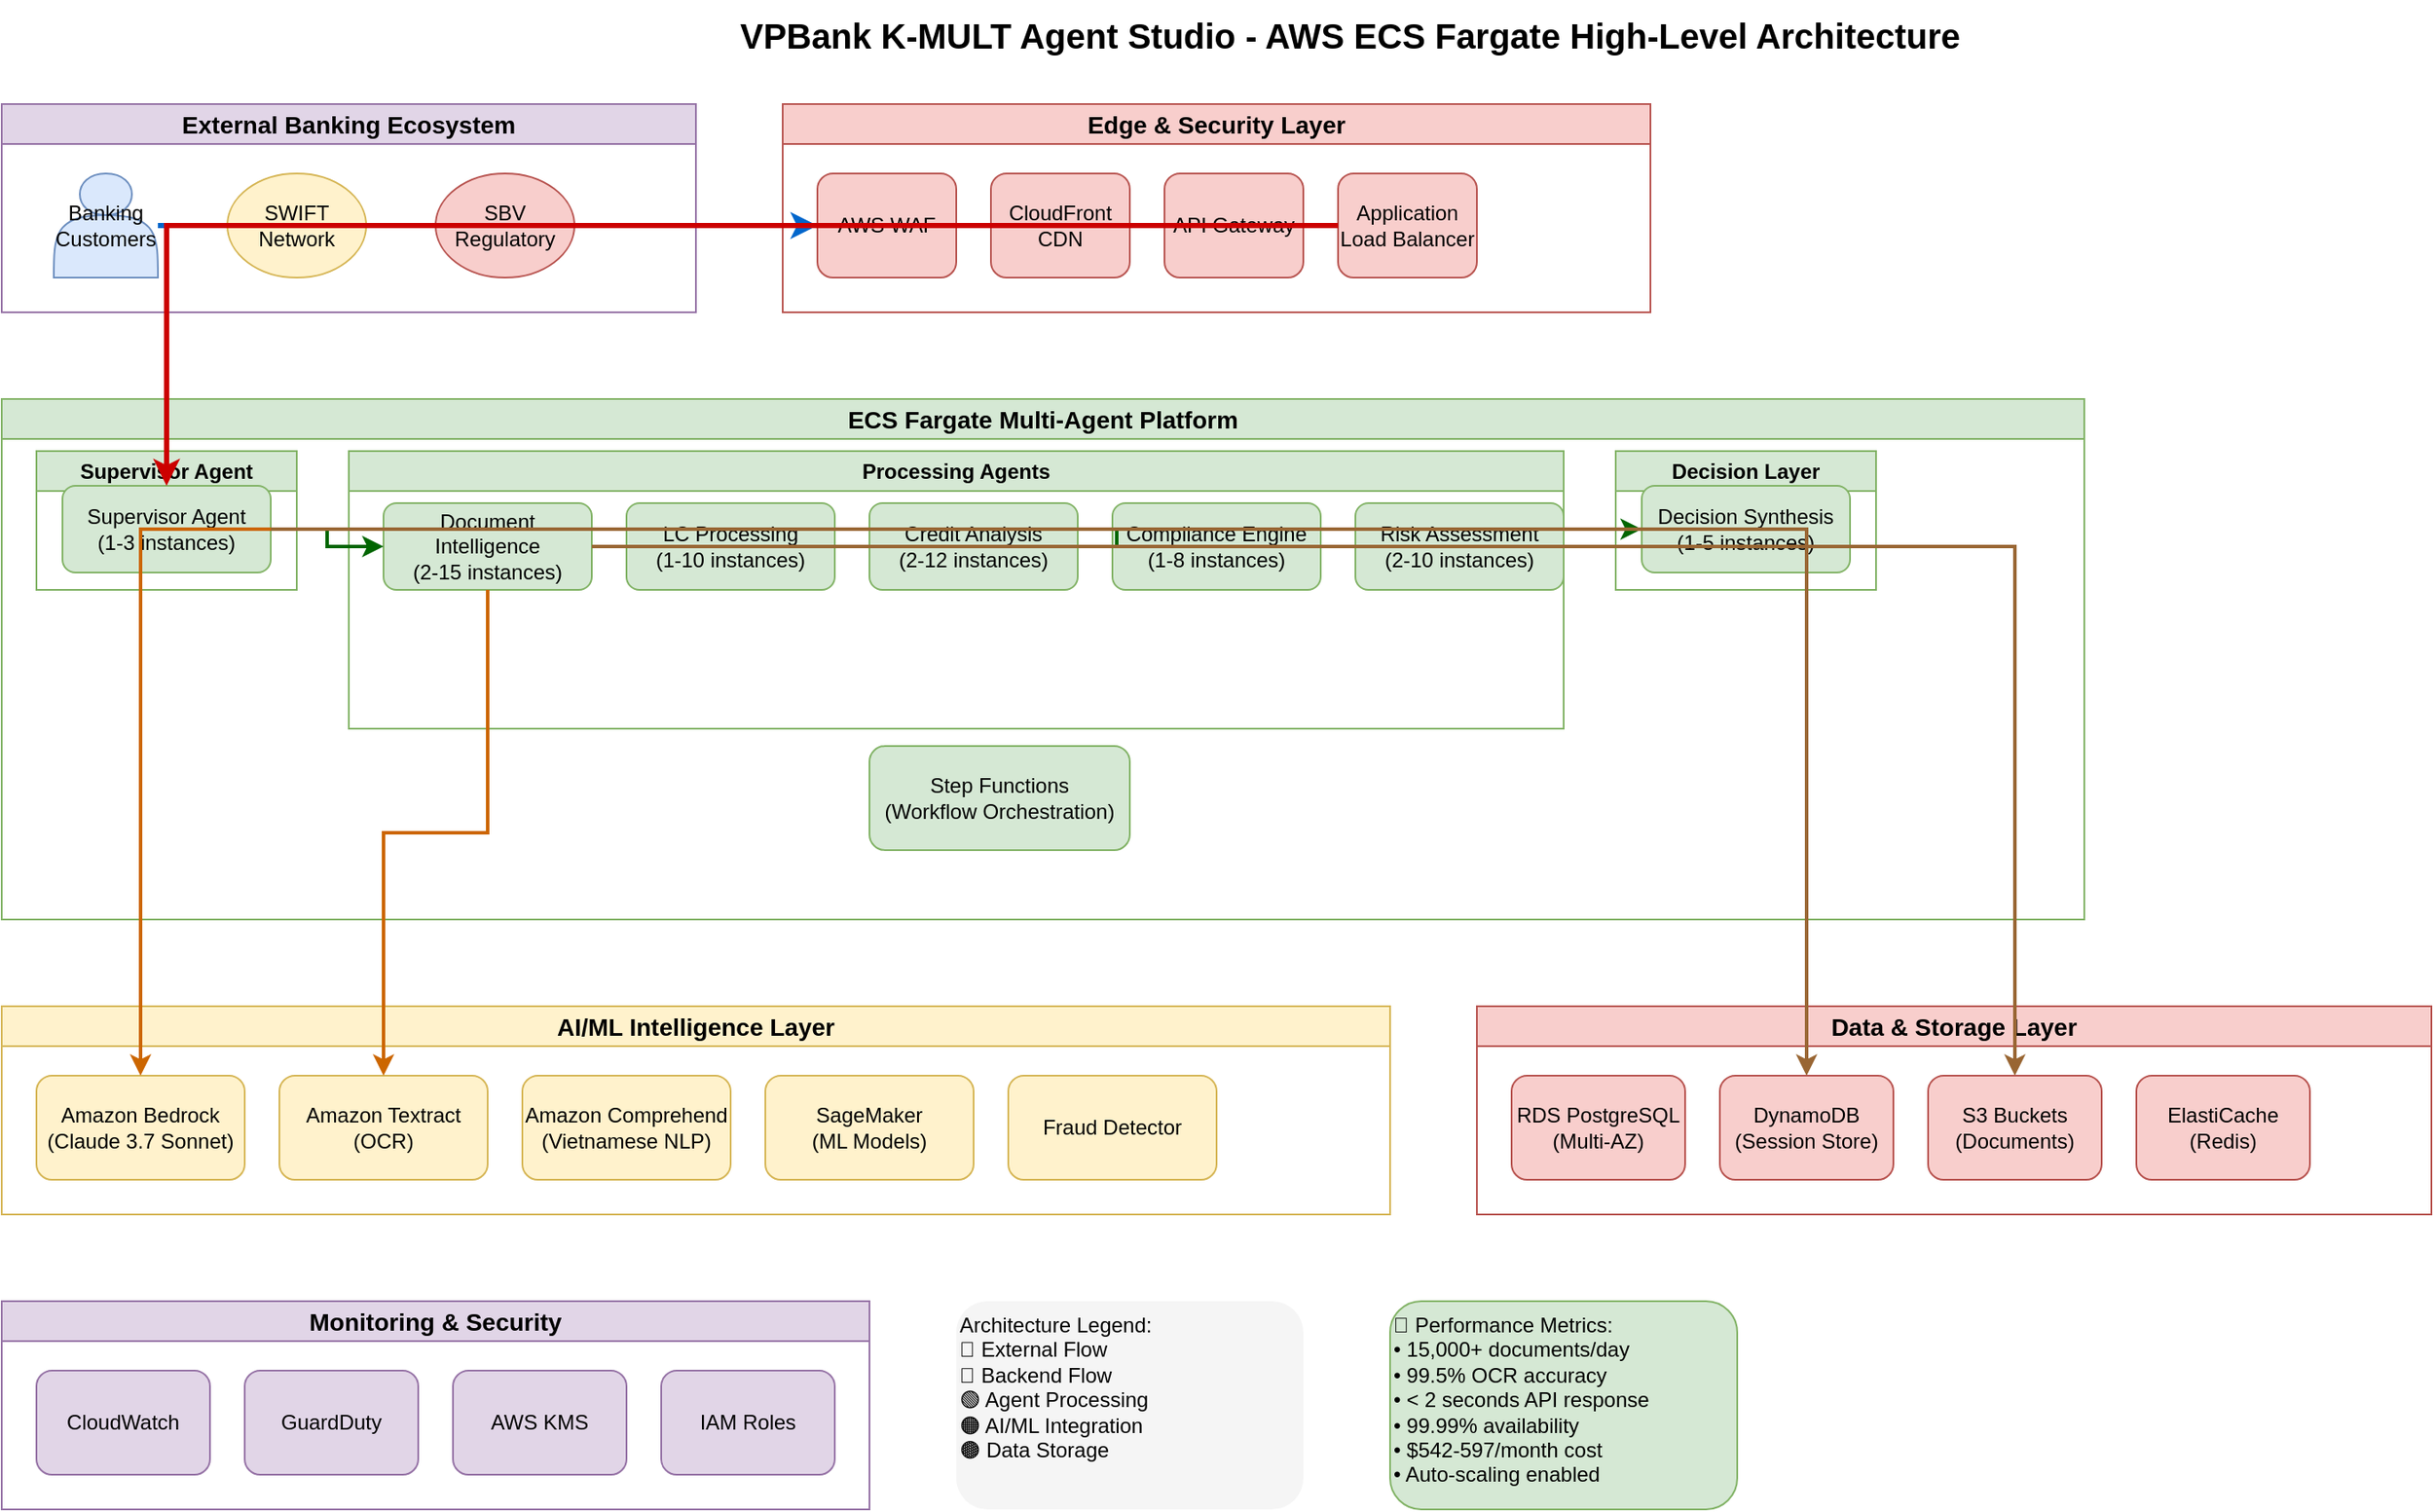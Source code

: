 <?xml version="1.0" encoding="UTF-8"?>
<mxfile version="24.7.17">
  <diagram name="VPBank K-MULT High-Level AWS Architecture" id="vpbank-high-level">
    <mxGraphModel dx="2074" dy="1196" grid="1" gridSize="10" guides="1" tooltips="1" connect="1" arrows="1" fold="1" page="1" pageScale="1" pageWidth="1654" pageHeight="2336" math="0" shadow="0">
      <root>
        <mxCell id="0" />
        <mxCell id="1" parent="0" />
        
        <!-- Title -->
        <mxCell id="title" value="VPBank K-MULT Agent Studio - AWS ECS Fargate High-Level Architecture" style="text;html=1;strokeColor=none;fillColor=none;align=center;verticalAlign=middle;whiteSpace=wrap;rounded=0;fontSize=20;fontStyle=1;" vertex="1" parent="1">
          <mxGeometry x="327" y="20" width="1000" height="40" as="geometry" />
        </mxCell>
        
        <!-- External Banking Ecosystem -->
        <mxCell id="external-cluster" value="External Banking Ecosystem" style="swimlane;whiteSpace=wrap;html=1;fontSize=14;fontStyle=1;fillColor=#e1d5e7;strokeColor=#9673a6;" vertex="1" parent="1">
          <mxGeometry x="50" y="80" width="400" height="120" as="geometry" />
        </mxCell>
        <mxCell id="customers" value="Banking Customers" style="shape=actor;whiteSpace=wrap;html=1;fillColor=#dae8fc;strokeColor=#6c8ebf;" vertex="1" parent="external-cluster">
          <mxGeometry x="30" y="40" width="60" height="60" as="geometry" />
        </mxCell>
        <mxCell id="swift" value="SWIFT Network" style="ellipse;whiteSpace=wrap;html=1;fillColor=#fff2cc;strokeColor=#d6b656;" vertex="1" parent="external-cluster">
          <mxGeometry x="130" y="40" width="80" height="60" as="geometry" />
        </mxCell>
        <mxCell id="regulatory" value="SBV Regulatory" style="ellipse;whiteSpace=wrap;html=1;fillColor=#f8cecc;strokeColor=#b85450;" vertex="1" parent="external-cluster">
          <mxGeometry x="250" y="40" width="80" height="60" as="geometry" />
        </mxCell>
        
        <!-- Edge & Security Layer -->
        <mxCell id="security-cluster" value="Edge &amp; Security Layer" style="swimlane;whiteSpace=wrap;html=1;fontSize=14;fontStyle=1;fillColor=#f8cecc;strokeColor=#b85450;" vertex="1" parent="1">
          <mxGeometry x="500" y="80" width="500" height="120" as="geometry" />
        </mxCell>
        <mxCell id="waf" value="AWS WAF" style="rounded=1;whiteSpace=wrap;html=1;fillColor=#f8cecc;strokeColor=#b85450;" vertex="1" parent="security-cluster">
          <mxGeometry x="20" y="40" width="80" height="60" as="geometry" />
        </mxCell>
        <mxCell id="cloudfront" value="CloudFront CDN" style="rounded=1;whiteSpace=wrap;html=1;fillColor=#f8cecc;strokeColor=#b85450;" vertex="1" parent="security-cluster">
          <mxGeometry x="120" y="40" width="80" height="60" as="geometry" />
        </mxCell>
        <mxCell id="api-gateway" value="API Gateway" style="rounded=1;whiteSpace=wrap;html=1;fillColor=#f8cecc;strokeColor=#b85450;" vertex="1" parent="security-cluster">
          <mxGeometry x="220" y="40" width="80" height="60" as="geometry" />
        </mxCell>
        <mxCell id="alb" value="Application Load Balancer" style="rounded=1;whiteSpace=wrap;html=1;fillColor=#f8cecc;strokeColor=#b85450;" vertex="1" parent="security-cluster">
          <mxGeometry x="320" y="40" width="80" height="60" as="geometry" />
        </mxCell>
        
        <!-- ECS Fargate Multi-Agent Platform -->
        <mxCell id="ecs-cluster" value="ECS Fargate Multi-Agent Platform" style="swimlane;whiteSpace=wrap;html=1;fontSize=14;fontStyle=1;fillColor=#d5e8d4;strokeColor=#82b366;" vertex="1" parent="1">
          <mxGeometry x="50" y="250" width="1200" height="300" as="geometry" />
        </mxCell>
        
        <!-- Supervisor Agent -->
        <mxCell id="supervisor-cluster" value="Supervisor Agent" style="swimlane;whiteSpace=wrap;html=1;fontSize=12;fontStyle=1;fillColor=#d5e8d4;strokeColor=#82b366;" vertex="1" parent="ecs-cluster">
          <mxGeometry x="20" y="30" width="150" height="80" as="geometry" />
        </mxCell>
        <mxCell id="supervisor" value="Supervisor Agent&#xa;(1-3 instances)" style="rounded=1;whiteSpace=wrap;html=1;fillColor=#d5e8d4;strokeColor=#82b366;" vertex="1" parent="supervisor-cluster">
          <mxGeometry x="15" y="20" width="120" height="50" as="geometry" />
        </mxCell>
        
        <!-- Processing Agents -->
        <mxCell id="processing-cluster" value="Processing Agents" style="swimlane;whiteSpace=wrap;html=1;fontSize=12;fontStyle=1;fillColor=#d5e8d4;strokeColor=#82b366;" vertex="1" parent="ecs-cluster">
          <mxGeometry x="200" y="30" width="700" height="160" as="geometry" />
        </mxCell>
        <mxCell id="doc-intel" value="Document Intelligence&#xa;(2-15 instances)" style="rounded=1;whiteSpace=wrap;html=1;fillColor=#d5e8d4;strokeColor=#82b366;" vertex="1" parent="processing-cluster">
          <mxGeometry x="20" y="30" width="120" height="50" as="geometry" />
        </mxCell>
        <mxCell id="lc-processing" value="LC Processing&#xa;(1-10 instances)" style="rounded=1;whiteSpace=wrap;html=1;fillColor=#d5e8d4;strokeColor=#82b366;" vertex="1" parent="processing-cluster">
          <mxGeometry x="160" y="30" width="120" height="50" as="geometry" />
        </mxCell>
        <mxCell id="credit-analysis" value="Credit Analysis&#xa;(2-12 instances)" style="rounded=1;whiteSpace=wrap;html=1;fillColor=#d5e8d4;strokeColor=#82b366;" vertex="1" parent="processing-cluster">
          <mxGeometry x="300" y="30" width="120" height="50" as="geometry" />
        </mxCell>
        <mxCell id="compliance" value="Compliance Engine&#xa;(1-8 instances)" style="rounded=1;whiteSpace=wrap;html=1;fillColor=#d5e8d4;strokeColor=#82b366;" vertex="1" parent="processing-cluster">
          <mxGeometry x="440" y="30" width="120" height="50" as="geometry" />
        </mxCell>
        <mxCell id="risk-assessment" value="Risk Assessment&#xa;(2-10 instances)" style="rounded=1;whiteSpace=wrap;html=1;fillColor=#d5e8d4;strokeColor=#82b366;" vertex="1" parent="processing-cluster">
          <mxGeometry x="580" y="30" width="120" height="50" as="geometry" />
        </mxCell>
        
        <!-- Decision Layer -->
        <mxCell id="decision-cluster" value="Decision Layer" style="swimlane;whiteSpace=wrap;html=1;fontSize=12;fontStyle=1;fillColor=#d5e8d4;strokeColor=#82b366;" vertex="1" parent="ecs-cluster">
          <mxGeometry x="930" y="30" width="150" height="80" as="geometry" />
        </mxCell>
        <mxCell id="decision-synthesis" value="Decision Synthesis&#xa;(1-5 instances)" style="rounded=1;whiteSpace=wrap;html=1;fillColor=#d5e8d4;strokeColor=#82b366;" vertex="1" parent="decision-cluster">
          <mxGeometry x="15" y="20" width="120" height="50" as="geometry" />
        </mxCell>
        
        <!-- Step Functions -->
        <mxCell id="step-functions" value="Step Functions&#xa;(Workflow Orchestration)" style="rounded=1;whiteSpace=wrap;html=1;fillColor=#d5e8d4;strokeColor=#82b366;" vertex="1" parent="ecs-cluster">
          <mxGeometry x="500" y="200" width="150" height="60" as="geometry" />
        </mxCell>
        
        <!-- AI/ML Intelligence Layer -->
        <mxCell id="aiml-cluster" value="AI/ML Intelligence Layer" style="swimlane;whiteSpace=wrap;html=1;fontSize=14;fontStyle=1;fillColor=#fff2cc;strokeColor=#d6b656;" vertex="1" parent="1">
          <mxGeometry x="50" y="600" width="800" height="120" as="geometry" />
        </mxCell>
        <mxCell id="bedrock" value="Amazon Bedrock&#xa;(Claude 3.7 Sonnet)" style="rounded=1;whiteSpace=wrap;html=1;fillColor=#fff2cc;strokeColor=#d6b656;" vertex="1" parent="aiml-cluster">
          <mxGeometry x="20" y="40" width="120" height="60" as="geometry" />
        </mxCell>
        <mxCell id="textract" value="Amazon Textract&#xa;(OCR)" style="rounded=1;whiteSpace=wrap;html=1;fillColor=#fff2cc;strokeColor=#d6b656;" vertex="1" parent="aiml-cluster">
          <mxGeometry x="160" y="40" width="120" height="60" as="geometry" />
        </mxCell>
        <mxCell id="comprehend" value="Amazon Comprehend&#xa;(Vietnamese NLP)" style="rounded=1;whiteSpace=wrap;html=1;fillColor=#fff2cc;strokeColor=#d6b656;" vertex="1" parent="aiml-cluster">
          <mxGeometry x="300" y="40" width="120" height="60" as="geometry" />
        </mxCell>
        <mxCell id="sagemaker" value="SageMaker&#xa;(ML Models)" style="rounded=1;whiteSpace=wrap;html=1;fillColor=#fff2cc;strokeColor=#d6b656;" vertex="1" parent="aiml-cluster">
          <mxGeometry x="440" y="40" width="120" height="60" as="geometry" />
        </mxCell>
        <mxCell id="fraud-detector" value="Fraud Detector" style="rounded=1;whiteSpace=wrap;html=1;fillColor=#fff2cc;strokeColor=#d6b656;" vertex="1" parent="aiml-cluster">
          <mxGeometry x="580" y="40" width="120" height="60" as="geometry" />
        </mxCell>
        
        <!-- Data & Storage Layer -->
        <mxCell id="data-cluster" value="Data &amp; Storage Layer" style="swimlane;whiteSpace=wrap;html=1;fontSize=14;fontStyle=1;fillColor=#f8cecc;strokeColor=#b85450;" vertex="1" parent="1">
          <mxGeometry x="900" y="600" width="550" height="120" as="geometry" />
        </mxCell>
        <mxCell id="rds" value="RDS PostgreSQL&#xa;(Multi-AZ)" style="rounded=1;whiteSpace=wrap;html=1;fillColor=#f8cecc;strokeColor=#b85450;" vertex="1" parent="data-cluster">
          <mxGeometry x="20" y="40" width="100" height="60" as="geometry" />
        </mxCell>
        <mxCell id="dynamodb" value="DynamoDB&#xa;(Session Store)" style="rounded=1;whiteSpace=wrap;html=1;fillColor=#f8cecc;strokeColor=#b85450;" vertex="1" parent="data-cluster">
          <mxGeometry x="140" y="40" width="100" height="60" as="geometry" />
        </mxCell>
        <mxCell id="s3-documents" value="S3 Buckets&#xa;(Documents)" style="rounded=1;whiteSpace=wrap;html=1;fillColor=#f8cecc;strokeColor=#b85450;" vertex="1" parent="data-cluster">
          <mxGeometry x="260" y="40" width="100" height="60" as="geometry" />
        </mxCell>
        <mxCell id="elasticache" value="ElastiCache&#xa;(Redis)" style="rounded=1;whiteSpace=wrap;html=1;fillColor=#f8cecc;strokeColor=#b85450;" vertex="1" parent="data-cluster">
          <mxGeometry x="380" y="40" width="100" height="60" as="geometry" />
        </mxCell>
        
        <!-- Monitoring & Security -->
        <mxCell id="monitoring-cluster" value="Monitoring &amp; Security" style="swimlane;whiteSpace=wrap;html=1;fontSize=14;fontStyle=1;fillColor=#e1d5e7;strokeColor=#9673a6;" vertex="1" parent="1">
          <mxGeometry x="50" y="770" width="500" height="120" as="geometry" />
        </mxCell>
        <mxCell id="cloudwatch" value="CloudWatch" style="rounded=1;whiteSpace=wrap;html=1;fillColor=#e1d5e7;strokeColor=#9673a6;" vertex="1" parent="monitoring-cluster">
          <mxGeometry x="20" y="40" width="100" height="60" as="geometry" />
        </mxCell>
        <mxCell id="guardduty" value="GuardDuty" style="rounded=1;whiteSpace=wrap;html=1;fillColor=#e1d5e7;strokeColor=#9673a6;" vertex="1" parent="monitoring-cluster">
          <mxGeometry x="140" y="40" width="100" height="60" as="geometry" />
        </mxCell>
        <mxCell id="kms" value="AWS KMS" style="rounded=1;whiteSpace=wrap;html=1;fillColor=#e1d5e7;strokeColor=#9673a6;" vertex="1" parent="monitoring-cluster">
          <mxGeometry x="260" y="40" width="100" height="60" as="geometry" />
        </mxCell>
        <mxCell id="iam" value="IAM Roles" style="rounded=1;whiteSpace=wrap;html=1;fillColor=#e1d5e7;strokeColor=#9673a6;" vertex="1" parent="monitoring-cluster">
          <mxGeometry x="380" y="40" width="100" height="60" as="geometry" />
        </mxCell>
        
        <!-- Key Connections -->
        <mxCell id="conn1" style="edgeStyle=orthogonalEdgeStyle;rounded=0;orthogonalLoop=1;jettySize=auto;html=1;strokeColor=#0066CC;strokeWidth=3;" edge="1" parent="1" source="customers" target="waf">
          <mxGeometry relative="1" as="geometry" />
        </mxCell>
        <mxCell id="conn2" style="edgeStyle=orthogonalEdgeStyle;rounded=0;orthogonalLoop=1;jettySize=auto;html=1;strokeColor=#CC0000;strokeWidth=3;" edge="1" parent="1" source="alb" target="supervisor">
          <mxGeometry relative="1" as="geometry" />
        </mxCell>
        <mxCell id="conn3" style="edgeStyle=orthogonalEdgeStyle;rounded=0;orthogonalLoop=1;jettySize=auto;html=1;strokeColor=#006600;strokeWidth=2;" edge="1" parent="1" source="supervisor" target="doc-intel">
          <mxGeometry relative="1" as="geometry" />
        </mxCell>
        <mxCell id="conn4" style="edgeStyle=orthogonalEdgeStyle;rounded=0;orthogonalLoop=1;jettySize=auto;html=1;strokeColor=#006600;strokeWidth=2;" edge="1" parent="1" source="doc-intel" target="decision-synthesis">
          <mxGeometry relative="1" as="geometry" />
        </mxCell>
        <mxCell id="conn5" style="edgeStyle=orthogonalEdgeStyle;rounded=0;orthogonalLoop=1;jettySize=auto;html=1;strokeColor=#CC6600;strokeWidth=2;" edge="1" parent="1" source="decision-synthesis" target="bedrock">
          <mxGeometry relative="1" as="geometry" />
        </mxCell>
        <mxCell id="conn6" style="edgeStyle=orthogonalEdgeStyle;rounded=0;orthogonalLoop=1;jettySize=auto;html=1;strokeColor=#CC6600;strokeWidth=2;" edge="1" parent="1" source="doc-intel" target="textract">
          <mxGeometry relative="1" as="geometry" />
        </mxCell>
        <mxCell id="conn7" style="edgeStyle=orthogonalEdgeStyle;rounded=0;orthogonalLoop=1;jettySize=auto;html=1;strokeColor=#996633;strokeWidth=2;" edge="1" parent="1" source="supervisor" target="dynamodb">
          <mxGeometry relative="1" as="geometry" />
        </mxCell>
        <mxCell id="conn8" style="edgeStyle=orthogonalEdgeStyle;rounded=0;orthogonalLoop=1;jettySize=auto;html=1;strokeColor=#996633;strokeWidth=2;" edge="1" parent="1" source="doc-intel" target="s3-documents">
          <mxGeometry relative="1" as="geometry" />
        </mxCell>
        
        <!-- Legend -->
        <mxCell id="legend" value="Architecture Legend:&#xa;🔵 External Flow&#xa;🔴 Backend Flow&#xa;🟢 Agent Processing&#xa;🟠 AI/ML Integration&#xa;🟤 Data Storage" style="text;html=1;strokeColor=none;fillColor=#f5f5f5;align=left;verticalAlign=top;whiteSpace=wrap;rounded=1;" vertex="1" parent="1">
          <mxGeometry x="600" y="770" width="200" height="120" as="geometry" />
        </mxCell>
        
        <!-- Performance Metrics -->
        <mxCell id="metrics" value="🎯 Performance Metrics:&#xa;• 15,000+ documents/day&#xa;• 99.5% OCR accuracy&#xa;• &lt; 2 seconds API response&#xa;• 99.99% availability&#xa;• $542-597/month cost&#xa;• Auto-scaling enabled" style="text;html=1;strokeColor=#82b366;fillColor=#d5e8d4;align=left;verticalAlign=top;whiteSpace=wrap;rounded=1;" vertex="1" parent="1">
          <mxGeometry x="850" y="770" width="200" height="120" as="geometry" />
        </mxCell>
        
      </root>
    </mxGraphModel>
  </diagram>
</mxfile>
